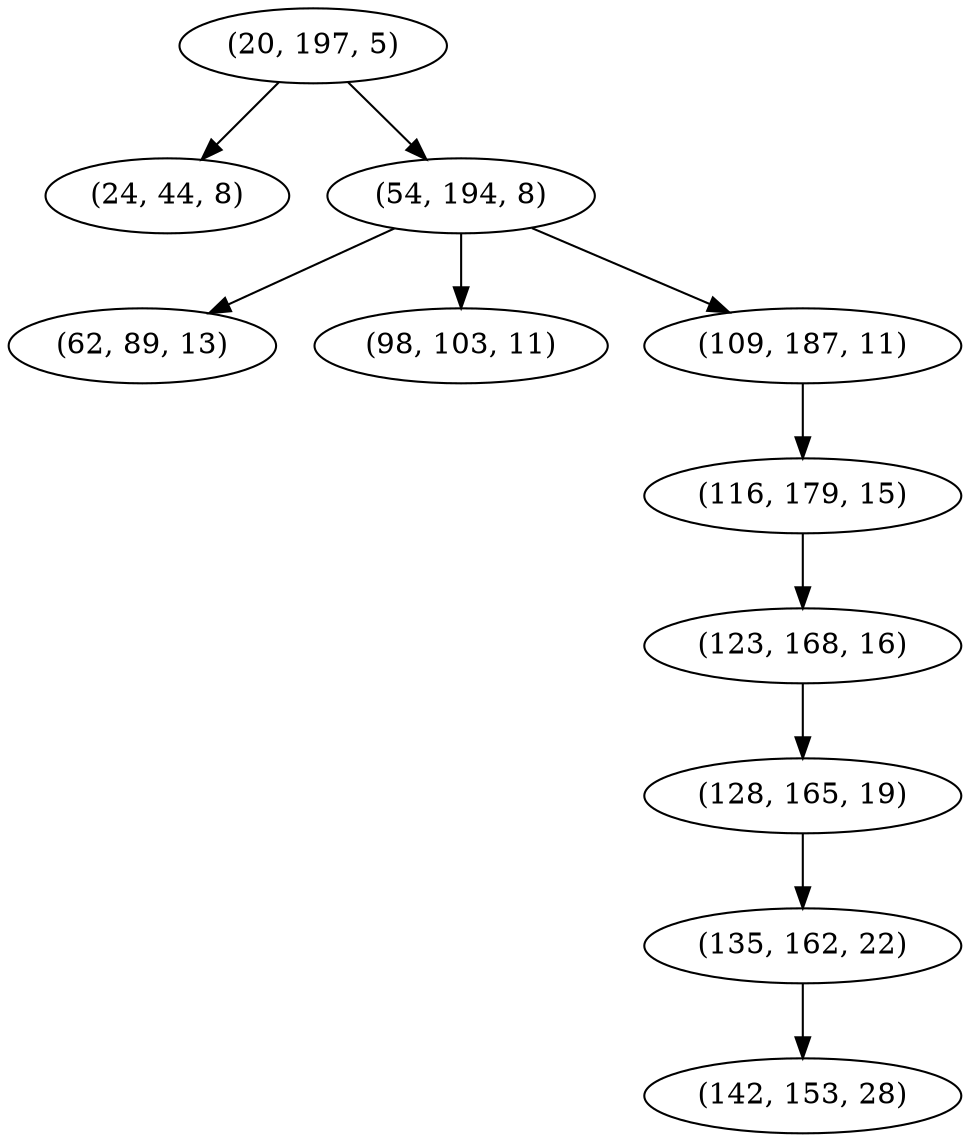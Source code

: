 digraph tree {
    "(20, 197, 5)";
    "(24, 44, 8)";
    "(54, 194, 8)";
    "(62, 89, 13)";
    "(98, 103, 11)";
    "(109, 187, 11)";
    "(116, 179, 15)";
    "(123, 168, 16)";
    "(128, 165, 19)";
    "(135, 162, 22)";
    "(142, 153, 28)";
    "(20, 197, 5)" -> "(24, 44, 8)";
    "(20, 197, 5)" -> "(54, 194, 8)";
    "(54, 194, 8)" -> "(62, 89, 13)";
    "(54, 194, 8)" -> "(98, 103, 11)";
    "(54, 194, 8)" -> "(109, 187, 11)";
    "(109, 187, 11)" -> "(116, 179, 15)";
    "(116, 179, 15)" -> "(123, 168, 16)";
    "(123, 168, 16)" -> "(128, 165, 19)";
    "(128, 165, 19)" -> "(135, 162, 22)";
    "(135, 162, 22)" -> "(142, 153, 28)";
}
